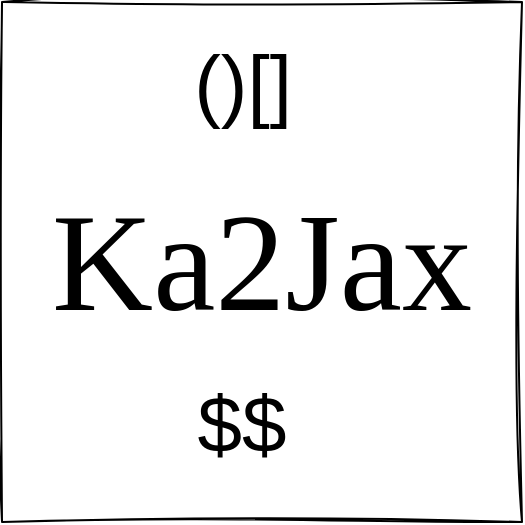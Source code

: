 <mxfile>
    <diagram id="wlmCIGzZOWqfxRInBIPC" name="第 1 页">
        <mxGraphModel dx="402" dy="593" grid="1" gridSize="10" guides="1" tooltips="1" connect="1" arrows="1" fold="1" page="1" pageScale="1" pageWidth="827" pageHeight="1169" math="0" shadow="0">
            <root>
                <mxCell id="0"/>
                <mxCell id="1" parent="0"/>
                <mxCell id="2" value="&lt;font style=&quot;font-size: 70px;&quot; face=&quot;LXGW Wenkai Screen&quot;&gt;Ka2Jax&lt;/font&gt;" style="whiteSpace=wrap;html=1;aspect=fixed;sketch=1;hachureGap=4;jiggle=2;curveFitting=1;fontFamily=Architects Daughter;fontSource=https%3A%2F%2Ffonts.googleapis.com%2Fcss%3Ffamily%3DArchitects%2BDaughter;fontSize=20;" vertex="1" parent="1">
                    <mxGeometry x="80" y="610" width="260" height="260" as="geometry"/>
                </mxCell>
                <mxCell id="3" value="$$" style="rounded=0;whiteSpace=wrap;html=1;sketch=1;hachureGap=4;jiggle=2;curveFitting=1;fontFamily=Helvetica;fontSize=40;" vertex="1" parent="1">
                    <mxGeometry x="170" y="820" width="60" as="geometry"/>
                </mxCell>
                <mxCell id="4" value="()[]" style="rounded=1;html=1;sketch=1;hachureGap=4;jiggle=2;curveFitting=1;fontFamily=Helvetica;fontSize=40;labelBorderColor=none;fontColor=default;" vertex="1" parent="1">
                    <mxGeometry x="195" y="650" width="10" as="geometry"/>
                </mxCell>
            </root>
        </mxGraphModel>
    </diagram>
</mxfile>